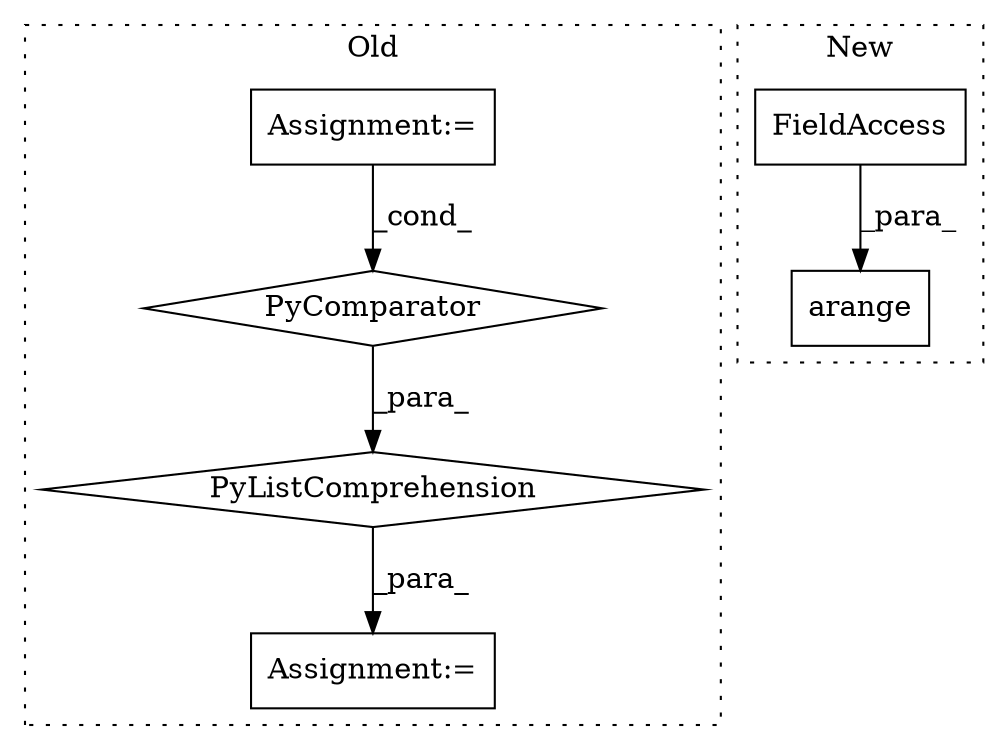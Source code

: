 digraph G {
subgraph cluster0 {
1 [label="PyListComprehension" a="109" s="373" l="121" shape="diamond"];
3 [label="PyComparator" a="113" s="450" l="36" shape="diamond"];
4 [label="Assignment:=" a="7" s="450" l="36" shape="box"];
5 [label="Assignment:=" a="7" s="347" l="1" shape="box"];
label = "Old";
style="dotted";
}
subgraph cluster1 {
2 [label="arange" a="32" s="227,235" l="7,1" shape="box"];
6 [label="FieldAccess" a="22" s="234" l="1" shape="box"];
label = "New";
style="dotted";
}
1 -> 5 [label="_para_"];
3 -> 1 [label="_para_"];
4 -> 3 [label="_cond_"];
6 -> 2 [label="_para_"];
}